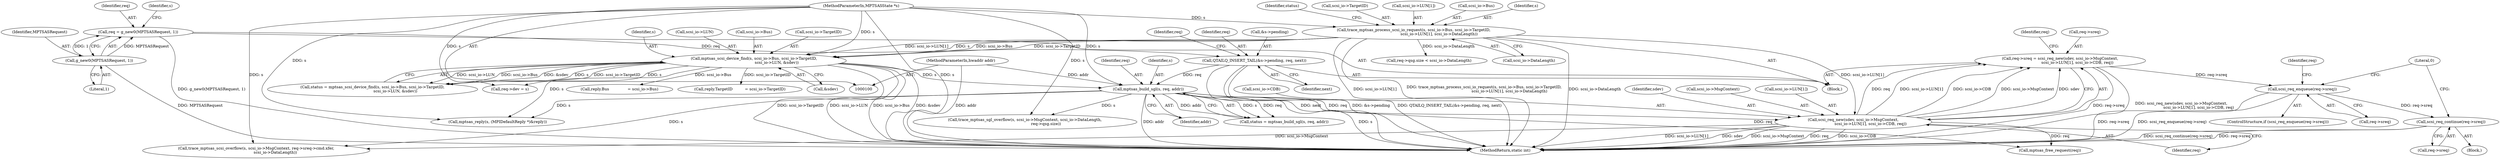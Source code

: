 digraph "0_qemu_670e56d3ed2918b3861d9216f2c0540d9e9ae0d5@pointer" {
"1000207" [label="(Call,req->sreq = scsi_req_new(sdev, scsi_io->MsgContext,\n                            scsi_io->LUN[1], scsi_io->CDB, req))"];
"1000211" [label="(Call,scsi_req_new(sdev, scsi_io->MsgContext,\n                            scsi_io->LUN[1], scsi_io->CDB, req))"];
"1000111" [label="(Call,trace_mptsas_process_scsi_io_request(s, scsi_io->Bus, scsi_io->TargetID,\n                                         scsi_io->LUN[1], scsi_io->DataLength))"];
"1000101" [label="(MethodParameterIn,MPTSASState *s)"];
"1000171" [label="(Call,mptsas_build_sgl(s, req, addr))"];
"1000129" [label="(Call,mptsas_scsi_device_find(s, scsi_io->Bus, scsi_io->TargetID,\n                                     scsi_io->LUN, &sdev))"];
"1000151" [label="(Call,QTAILQ_INSERT_TAIL(&s->pending, req, next))"];
"1000146" [label="(Call,req = g_new0(MPTSASRequest, 1))"];
"1000148" [label="(Call,g_new0(MPTSASRequest, 1))"];
"1000103" [label="(MethodParameterIn,hwaddr addr)"];
"1000289" [label="(Call,scsi_req_enqueue(req->sreq))"];
"1000294" [label="(Call,scsi_req_continue(req->sreq))"];
"1000116" [label="(Call,scsi_io->TargetID)"];
"1000130" [label="(Identifier,s)"];
"1000111" [label="(Call,trace_mptsas_process_scsi_io_request(s, scsi_io->Bus, scsi_io->TargetID,\n                                         scsi_io->LUN[1], scsi_io->DataLength))"];
"1000101" [label="(MethodParameterIn,MPTSASState *s)"];
"1000392" [label="(Call,mptsas_reply(s, (MPIDefaultReply *)&reply))"];
"1000221" [label="(Call,scsi_io->CDB)"];
"1000151" [label="(Call,QTAILQ_INSERT_TAIL(&s->pending, req, next))"];
"1000157" [label="(Identifier,next)"];
"1000299" [label="(Literal,0)"];
"1000288" [label="(ControlStructure,if (scsi_req_enqueue(req->sreq)))"];
"1000295" [label="(Call,req->sreq)"];
"1000180" [label="(Call,req->qsg.size < scsi_io->DataLength)"];
"1000127" [label="(Call,status = mptsas_scsi_device_find(s, scsi_io->Bus, scsi_io->TargetID,\n                                     scsi_io->LUN, &sdev))"];
"1000212" [label="(Identifier,sdev)"];
"1000119" [label="(Call,scsi_io->LUN[1])"];
"1000174" [label="(Identifier,addr)"];
"1000124" [label="(Call,scsi_io->DataLength)"];
"1000213" [label="(Call,scsi_io->MsgContext)"];
"1000207" [label="(Call,req->sreq = scsi_req_new(sdev, scsi_io->MsgContext,\n                            scsi_io->LUN[1], scsi_io->CDB, req))"];
"1000113" [label="(Call,scsi_io->Bus)"];
"1000293" [label="(Block,)"];
"1000230" [label="(Identifier,req)"];
"1000173" [label="(Identifier,req)"];
"1000129" [label="(Call,mptsas_scsi_device_find(s, scsi_io->Bus, scsi_io->TargetID,\n                                     scsi_io->LUN, &sdev))"];
"1000190" [label="(Call,trace_mptsas_sgl_overflow(s, scsi_io->MsgContext, scsi_io->DataLength,\n                                  req->qsg.size))"];
"1000208" [label="(Call,req->sreq)"];
"1000137" [label="(Call,scsi_io->LUN)"];
"1000320" [label="(Call,mptsas_free_request(req))"];
"1000156" [label="(Identifier,req)"];
"1000301" [label="(Call,trace_mptsas_scsi_overflow(s, scsi_io->MsgContext, req->sreq->cmd.xfer,\n                               scsi_io->DataLength))"];
"1000131" [label="(Call,scsi_io->Bus)"];
"1000211" [label="(Call,scsi_req_new(sdev, scsi_io->MsgContext,\n                            scsi_io->LUN[1], scsi_io->CDB, req))"];
"1000152" [label="(Call,&s->pending)"];
"1000147" [label="(Identifier,req)"];
"1000112" [label="(Identifier,s)"];
"1000150" [label="(Literal,1)"];
"1000216" [label="(Call,scsi_io->LUN[1])"];
"1000128" [label="(Identifier,status)"];
"1000294" [label="(Call,scsi_req_continue(req->sreq))"];
"1000400" [label="(MethodReturn,static int)"];
"1000149" [label="(Identifier,MPTSASRequest)"];
"1000224" [label="(Identifier,req)"];
"1000172" [label="(Identifier,s)"];
"1000289" [label="(Call,scsi_req_enqueue(req->sreq))"];
"1000336" [label="(Call,reply.Bus               = scsi_io->Bus)"];
"1000134" [label="(Call,scsi_io->TargetID)"];
"1000296" [label="(Identifier,req)"];
"1000329" [label="(Call,reply.TargetID          = scsi_io->TargetID)"];
"1000148" [label="(Call,g_new0(MPTSASRequest, 1))"];
"1000171" [label="(Call,mptsas_build_sgl(s, req, addr))"];
"1000169" [label="(Call,status = mptsas_build_sgl(s, req, addr))"];
"1000164" [label="(Call,req->dev = s)"];
"1000103" [label="(MethodParameterIn,hwaddr addr)"];
"1000160" [label="(Identifier,req)"];
"1000154" [label="(Identifier,s)"];
"1000146" [label="(Call,req = g_new0(MPTSASRequest, 1))"];
"1000104" [label="(Block,)"];
"1000140" [label="(Call,&sdev)"];
"1000290" [label="(Call,req->sreq)"];
"1000207" -> "1000104"  [label="AST: "];
"1000207" -> "1000211"  [label="CFG: "];
"1000208" -> "1000207"  [label="AST: "];
"1000211" -> "1000207"  [label="AST: "];
"1000230" -> "1000207"  [label="CFG: "];
"1000207" -> "1000400"  [label="DDG: req->sreq"];
"1000207" -> "1000400"  [label="DDG: scsi_req_new(sdev, scsi_io->MsgContext,\n                            scsi_io->LUN[1], scsi_io->CDB, req)"];
"1000211" -> "1000207"  [label="DDG: req"];
"1000211" -> "1000207"  [label="DDG: scsi_io->LUN[1]"];
"1000211" -> "1000207"  [label="DDG: scsi_io->CDB"];
"1000211" -> "1000207"  [label="DDG: scsi_io->MsgContext"];
"1000211" -> "1000207"  [label="DDG: sdev"];
"1000207" -> "1000289"  [label="DDG: req->sreq"];
"1000211" -> "1000224"  [label="CFG: "];
"1000212" -> "1000211"  [label="AST: "];
"1000213" -> "1000211"  [label="AST: "];
"1000216" -> "1000211"  [label="AST: "];
"1000221" -> "1000211"  [label="AST: "];
"1000224" -> "1000211"  [label="AST: "];
"1000211" -> "1000400"  [label="DDG: scsi_io->CDB"];
"1000211" -> "1000400"  [label="DDG: scsi_io->LUN[1]"];
"1000211" -> "1000400"  [label="DDG: sdev"];
"1000211" -> "1000400"  [label="DDG: scsi_io->MsgContext"];
"1000211" -> "1000400"  [label="DDG: req"];
"1000111" -> "1000211"  [label="DDG: scsi_io->LUN[1]"];
"1000171" -> "1000211"  [label="DDG: req"];
"1000211" -> "1000301"  [label="DDG: scsi_io->MsgContext"];
"1000211" -> "1000320"  [label="DDG: req"];
"1000111" -> "1000104"  [label="AST: "];
"1000111" -> "1000124"  [label="CFG: "];
"1000112" -> "1000111"  [label="AST: "];
"1000113" -> "1000111"  [label="AST: "];
"1000116" -> "1000111"  [label="AST: "];
"1000119" -> "1000111"  [label="AST: "];
"1000124" -> "1000111"  [label="AST: "];
"1000128" -> "1000111"  [label="CFG: "];
"1000111" -> "1000400"  [label="DDG: scsi_io->LUN[1]"];
"1000111" -> "1000400"  [label="DDG: trace_mptsas_process_scsi_io_request(s, scsi_io->Bus, scsi_io->TargetID,\n                                         scsi_io->LUN[1], scsi_io->DataLength)"];
"1000111" -> "1000400"  [label="DDG: scsi_io->DataLength"];
"1000101" -> "1000111"  [label="DDG: s"];
"1000111" -> "1000129"  [label="DDG: s"];
"1000111" -> "1000129"  [label="DDG: scsi_io->Bus"];
"1000111" -> "1000129"  [label="DDG: scsi_io->TargetID"];
"1000111" -> "1000129"  [label="DDG: scsi_io->LUN[1]"];
"1000111" -> "1000180"  [label="DDG: scsi_io->DataLength"];
"1000101" -> "1000100"  [label="AST: "];
"1000101" -> "1000400"  [label="DDG: s"];
"1000101" -> "1000129"  [label="DDG: s"];
"1000101" -> "1000164"  [label="DDG: s"];
"1000101" -> "1000171"  [label="DDG: s"];
"1000101" -> "1000190"  [label="DDG: s"];
"1000101" -> "1000301"  [label="DDG: s"];
"1000101" -> "1000392"  [label="DDG: s"];
"1000171" -> "1000169"  [label="AST: "];
"1000171" -> "1000174"  [label="CFG: "];
"1000172" -> "1000171"  [label="AST: "];
"1000173" -> "1000171"  [label="AST: "];
"1000174" -> "1000171"  [label="AST: "];
"1000169" -> "1000171"  [label="CFG: "];
"1000171" -> "1000400"  [label="DDG: s"];
"1000171" -> "1000400"  [label="DDG: addr"];
"1000171" -> "1000169"  [label="DDG: s"];
"1000171" -> "1000169"  [label="DDG: req"];
"1000171" -> "1000169"  [label="DDG: addr"];
"1000129" -> "1000171"  [label="DDG: s"];
"1000151" -> "1000171"  [label="DDG: req"];
"1000103" -> "1000171"  [label="DDG: addr"];
"1000171" -> "1000190"  [label="DDG: s"];
"1000171" -> "1000301"  [label="DDG: s"];
"1000171" -> "1000320"  [label="DDG: req"];
"1000171" -> "1000392"  [label="DDG: s"];
"1000129" -> "1000127"  [label="AST: "];
"1000129" -> "1000140"  [label="CFG: "];
"1000130" -> "1000129"  [label="AST: "];
"1000131" -> "1000129"  [label="AST: "];
"1000134" -> "1000129"  [label="AST: "];
"1000137" -> "1000129"  [label="AST: "];
"1000140" -> "1000129"  [label="AST: "];
"1000127" -> "1000129"  [label="CFG: "];
"1000129" -> "1000400"  [label="DDG: &sdev"];
"1000129" -> "1000400"  [label="DDG: scsi_io->TargetID"];
"1000129" -> "1000400"  [label="DDG: scsi_io->LUN"];
"1000129" -> "1000400"  [label="DDG: scsi_io->Bus"];
"1000129" -> "1000127"  [label="DDG: scsi_io->LUN"];
"1000129" -> "1000127"  [label="DDG: scsi_io->Bus"];
"1000129" -> "1000127"  [label="DDG: &sdev"];
"1000129" -> "1000127"  [label="DDG: s"];
"1000129" -> "1000127"  [label="DDG: scsi_io->TargetID"];
"1000129" -> "1000164"  [label="DDG: s"];
"1000129" -> "1000329"  [label="DDG: scsi_io->TargetID"];
"1000129" -> "1000336"  [label="DDG: scsi_io->Bus"];
"1000129" -> "1000392"  [label="DDG: s"];
"1000151" -> "1000104"  [label="AST: "];
"1000151" -> "1000157"  [label="CFG: "];
"1000152" -> "1000151"  [label="AST: "];
"1000156" -> "1000151"  [label="AST: "];
"1000157" -> "1000151"  [label="AST: "];
"1000160" -> "1000151"  [label="CFG: "];
"1000151" -> "1000400"  [label="DDG: QTAILQ_INSERT_TAIL(&s->pending, req, next)"];
"1000151" -> "1000400"  [label="DDG: next"];
"1000151" -> "1000400"  [label="DDG: &s->pending"];
"1000146" -> "1000151"  [label="DDG: req"];
"1000146" -> "1000104"  [label="AST: "];
"1000146" -> "1000148"  [label="CFG: "];
"1000147" -> "1000146"  [label="AST: "];
"1000148" -> "1000146"  [label="AST: "];
"1000154" -> "1000146"  [label="CFG: "];
"1000146" -> "1000400"  [label="DDG: g_new0(MPTSASRequest, 1)"];
"1000148" -> "1000146"  [label="DDG: MPTSASRequest"];
"1000148" -> "1000146"  [label="DDG: 1"];
"1000148" -> "1000150"  [label="CFG: "];
"1000149" -> "1000148"  [label="AST: "];
"1000150" -> "1000148"  [label="AST: "];
"1000148" -> "1000400"  [label="DDG: MPTSASRequest"];
"1000103" -> "1000100"  [label="AST: "];
"1000103" -> "1000400"  [label="DDG: addr"];
"1000289" -> "1000288"  [label="AST: "];
"1000289" -> "1000290"  [label="CFG: "];
"1000290" -> "1000289"  [label="AST: "];
"1000296" -> "1000289"  [label="CFG: "];
"1000299" -> "1000289"  [label="CFG: "];
"1000289" -> "1000400"  [label="DDG: req->sreq"];
"1000289" -> "1000400"  [label="DDG: scsi_req_enqueue(req->sreq)"];
"1000289" -> "1000294"  [label="DDG: req->sreq"];
"1000294" -> "1000293"  [label="AST: "];
"1000294" -> "1000295"  [label="CFG: "];
"1000295" -> "1000294"  [label="AST: "];
"1000299" -> "1000294"  [label="CFG: "];
"1000294" -> "1000400"  [label="DDG: req->sreq"];
"1000294" -> "1000400"  [label="DDG: scsi_req_continue(req->sreq)"];
}
